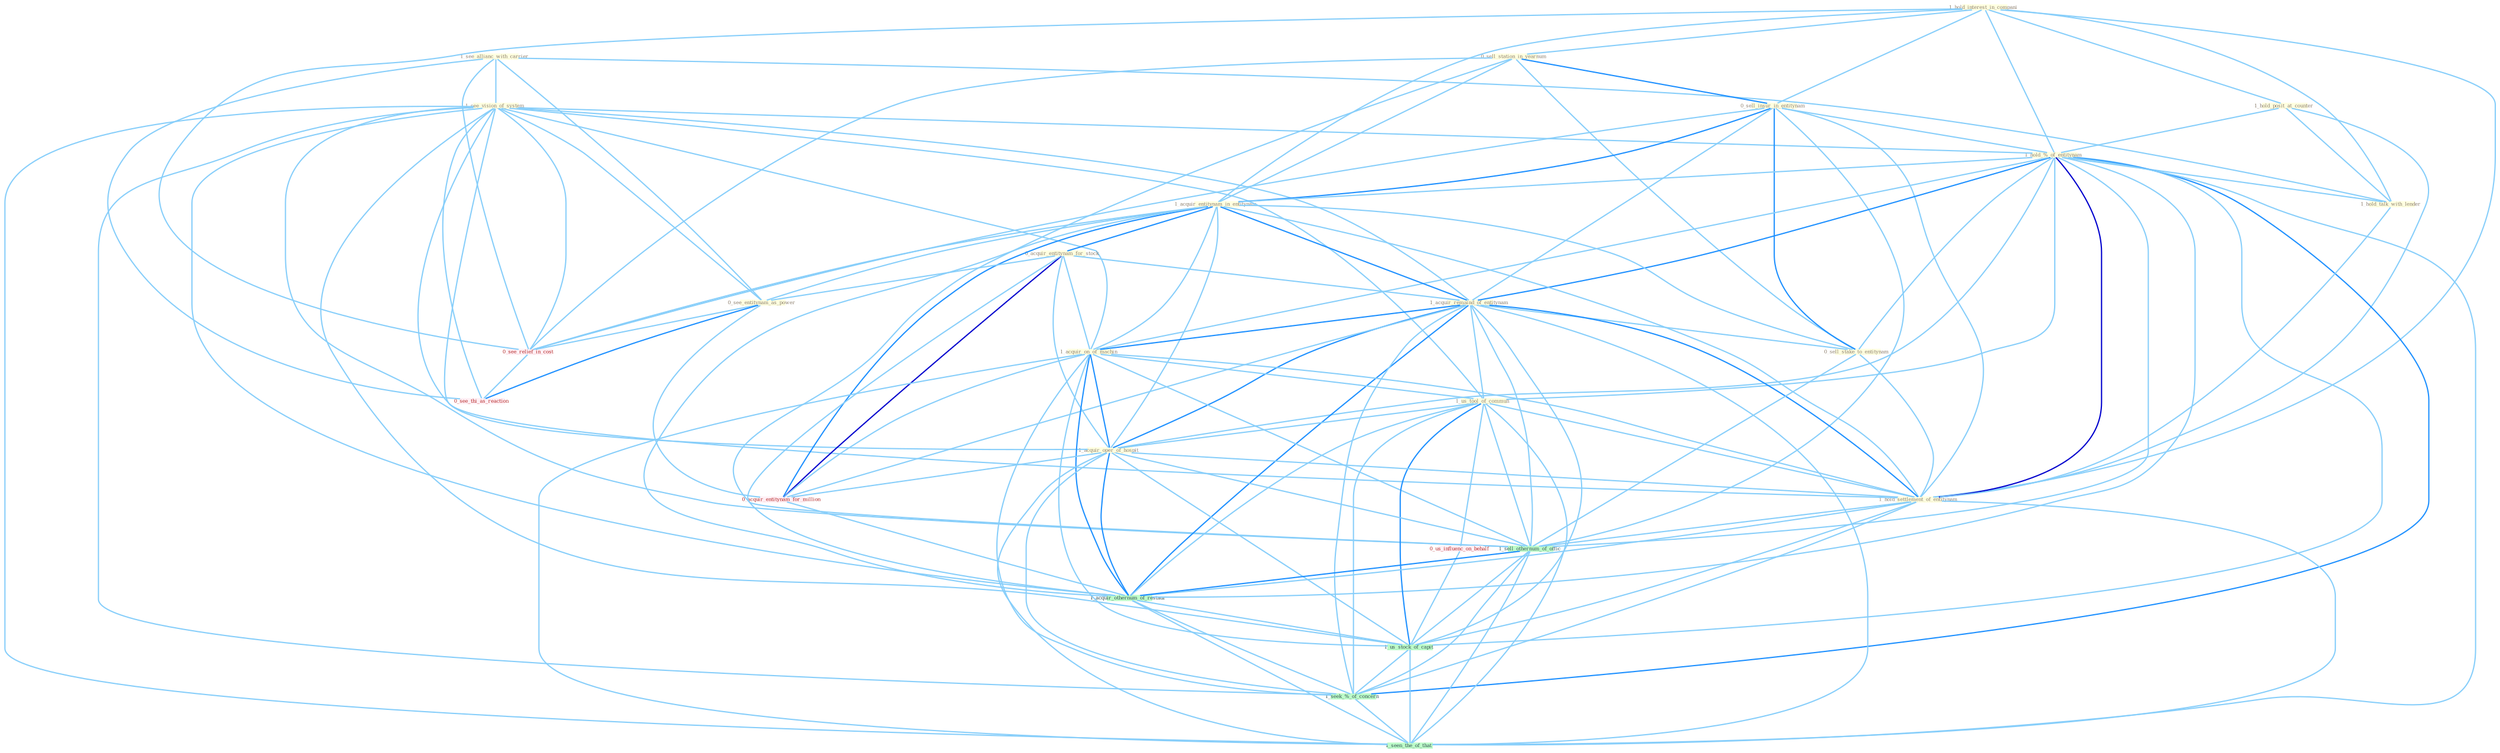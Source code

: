 Graph G{ 
    node
    [shape=polygon,style=filled,width=.5,height=.06,color="#BDFCC9",fixedsize=true,fontsize=4,
    fontcolor="#2f4f4f"];
    {node
    [color="#ffffe0", fontcolor="#8b7d6b"] "1_see_allianc_with_carrier " "1_hold_interest_in_compani " "0_sell_station_in_yearnum " "1_hold_posit_at_counter " "1_see_vision_of_system " "0_sell_insur_in_entitynam " "1_hold_%_of_entitynam " "1_acquir_entitynam_in_entitynam " "0_acquir_entitynam_for_stock " "1_acquir_remaind_of_entitynam " "1_acquir_on_of_machin " "1_us_tool_of_commun " "0_see_entitynam_as_power " "1_hold_talk_with_lender " "1_acquir_oper_of_hospit " "0_sell_stake_to_entitynam " "1_hold_settlement_of_entitynam "}
{node [color="#fff0f5", fontcolor="#b22222"] "0_acquir_entitynam_for_million " "0_us_influenc_on_behalf " "0_see_relief_in_cost " "0_see_thi_as_reaction "}
edge [color="#B0E2FF"];

	"1_see_allianc_with_carrier " -- "1_see_vision_of_system " [w="1", color="#87cefa" ];
	"1_see_allianc_with_carrier " -- "0_see_entitynam_as_power " [w="1", color="#87cefa" ];
	"1_see_allianc_with_carrier " -- "1_hold_talk_with_lender " [w="1", color="#87cefa" ];
	"1_see_allianc_with_carrier " -- "0_see_relief_in_cost " [w="1", color="#87cefa" ];
	"1_see_allianc_with_carrier " -- "0_see_thi_as_reaction " [w="1", color="#87cefa" ];
	"1_hold_interest_in_compani " -- "0_sell_station_in_yearnum " [w="1", color="#87cefa" ];
	"1_hold_interest_in_compani " -- "1_hold_posit_at_counter " [w="1", color="#87cefa" ];
	"1_hold_interest_in_compani " -- "0_sell_insur_in_entitynam " [w="1", color="#87cefa" ];
	"1_hold_interest_in_compani " -- "1_hold_%_of_entitynam " [w="1", color="#87cefa" ];
	"1_hold_interest_in_compani " -- "1_acquir_entitynam_in_entitynam " [w="1", color="#87cefa" ];
	"1_hold_interest_in_compani " -- "1_hold_talk_with_lender " [w="1", color="#87cefa" ];
	"1_hold_interest_in_compani " -- "1_hold_settlement_of_entitynam " [w="1", color="#87cefa" ];
	"1_hold_interest_in_compani " -- "0_see_relief_in_cost " [w="1", color="#87cefa" ];
	"0_sell_station_in_yearnum " -- "0_sell_insur_in_entitynam " [w="2", color="#1e90ff" , len=0.8];
	"0_sell_station_in_yearnum " -- "1_acquir_entitynam_in_entitynam " [w="1", color="#87cefa" ];
	"0_sell_station_in_yearnum " -- "0_sell_stake_to_entitynam " [w="1", color="#87cefa" ];
	"0_sell_station_in_yearnum " -- "1_sell_othernum_of_offic " [w="1", color="#87cefa" ];
	"0_sell_station_in_yearnum " -- "0_see_relief_in_cost " [w="1", color="#87cefa" ];
	"1_hold_posit_at_counter " -- "1_hold_%_of_entitynam " [w="1", color="#87cefa" ];
	"1_hold_posit_at_counter " -- "1_hold_talk_with_lender " [w="1", color="#87cefa" ];
	"1_hold_posit_at_counter " -- "1_hold_settlement_of_entitynam " [w="1", color="#87cefa" ];
	"1_see_vision_of_system " -- "1_hold_%_of_entitynam " [w="1", color="#87cefa" ];
	"1_see_vision_of_system " -- "1_acquir_remaind_of_entitynam " [w="1", color="#87cefa" ];
	"1_see_vision_of_system " -- "1_acquir_on_of_machin " [w="1", color="#87cefa" ];
	"1_see_vision_of_system " -- "1_us_tool_of_commun " [w="1", color="#87cefa" ];
	"1_see_vision_of_system " -- "0_see_entitynam_as_power " [w="1", color="#87cefa" ];
	"1_see_vision_of_system " -- "1_acquir_oper_of_hospit " [w="1", color="#87cefa" ];
	"1_see_vision_of_system " -- "1_hold_settlement_of_entitynam " [w="1", color="#87cefa" ];
	"1_see_vision_of_system " -- "1_sell_othernum_of_offic " [w="1", color="#87cefa" ];
	"1_see_vision_of_system " -- "0_see_relief_in_cost " [w="1", color="#87cefa" ];
	"1_see_vision_of_system " -- "0_see_thi_as_reaction " [w="1", color="#87cefa" ];
	"1_see_vision_of_system " -- "1_acquir_othernum_of_restaur " [w="1", color="#87cefa" ];
	"1_see_vision_of_system " -- "1_us_stock_of_capit " [w="1", color="#87cefa" ];
	"1_see_vision_of_system " -- "1_seek_%_of_concern " [w="1", color="#87cefa" ];
	"1_see_vision_of_system " -- "1_seen_the_of_that " [w="1", color="#87cefa" ];
	"0_sell_insur_in_entitynam " -- "1_hold_%_of_entitynam " [w="1", color="#87cefa" ];
	"0_sell_insur_in_entitynam " -- "1_acquir_entitynam_in_entitynam " [w="2", color="#1e90ff" , len=0.8];
	"0_sell_insur_in_entitynam " -- "1_acquir_remaind_of_entitynam " [w="1", color="#87cefa" ];
	"0_sell_insur_in_entitynam " -- "0_sell_stake_to_entitynam " [w="2", color="#1e90ff" , len=0.8];
	"0_sell_insur_in_entitynam " -- "1_hold_settlement_of_entitynam " [w="1", color="#87cefa" ];
	"0_sell_insur_in_entitynam " -- "1_sell_othernum_of_offic " [w="1", color="#87cefa" ];
	"0_sell_insur_in_entitynam " -- "0_see_relief_in_cost " [w="1", color="#87cefa" ];
	"1_hold_%_of_entitynam " -- "1_acquir_entitynam_in_entitynam " [w="1", color="#87cefa" ];
	"1_hold_%_of_entitynam " -- "1_acquir_remaind_of_entitynam " [w="2", color="#1e90ff" , len=0.8];
	"1_hold_%_of_entitynam " -- "1_acquir_on_of_machin " [w="1", color="#87cefa" ];
	"1_hold_%_of_entitynam " -- "1_us_tool_of_commun " [w="1", color="#87cefa" ];
	"1_hold_%_of_entitynam " -- "1_hold_talk_with_lender " [w="1", color="#87cefa" ];
	"1_hold_%_of_entitynam " -- "1_acquir_oper_of_hospit " [w="1", color="#87cefa" ];
	"1_hold_%_of_entitynam " -- "0_sell_stake_to_entitynam " [w="1", color="#87cefa" ];
	"1_hold_%_of_entitynam " -- "1_hold_settlement_of_entitynam " [w="3", color="#0000cd" , len=0.6];
	"1_hold_%_of_entitynam " -- "1_sell_othernum_of_offic " [w="1", color="#87cefa" ];
	"1_hold_%_of_entitynam " -- "1_acquir_othernum_of_restaur " [w="1", color="#87cefa" ];
	"1_hold_%_of_entitynam " -- "1_us_stock_of_capit " [w="1", color="#87cefa" ];
	"1_hold_%_of_entitynam " -- "1_seek_%_of_concern " [w="2", color="#1e90ff" , len=0.8];
	"1_hold_%_of_entitynam " -- "1_seen_the_of_that " [w="1", color="#87cefa" ];
	"1_acquir_entitynam_in_entitynam " -- "0_acquir_entitynam_for_stock " [w="2", color="#1e90ff" , len=0.8];
	"1_acquir_entitynam_in_entitynam " -- "1_acquir_remaind_of_entitynam " [w="2", color="#1e90ff" , len=0.8];
	"1_acquir_entitynam_in_entitynam " -- "1_acquir_on_of_machin " [w="1", color="#87cefa" ];
	"1_acquir_entitynam_in_entitynam " -- "0_see_entitynam_as_power " [w="1", color="#87cefa" ];
	"1_acquir_entitynam_in_entitynam " -- "1_acquir_oper_of_hospit " [w="1", color="#87cefa" ];
	"1_acquir_entitynam_in_entitynam " -- "0_sell_stake_to_entitynam " [w="1", color="#87cefa" ];
	"1_acquir_entitynam_in_entitynam " -- "1_hold_settlement_of_entitynam " [w="1", color="#87cefa" ];
	"1_acquir_entitynam_in_entitynam " -- "0_acquir_entitynam_for_million " [w="2", color="#1e90ff" , len=0.8];
	"1_acquir_entitynam_in_entitynam " -- "0_see_relief_in_cost " [w="1", color="#87cefa" ];
	"1_acquir_entitynam_in_entitynam " -- "1_acquir_othernum_of_restaur " [w="1", color="#87cefa" ];
	"0_acquir_entitynam_for_stock " -- "1_acquir_remaind_of_entitynam " [w="1", color="#87cefa" ];
	"0_acquir_entitynam_for_stock " -- "1_acquir_on_of_machin " [w="1", color="#87cefa" ];
	"0_acquir_entitynam_for_stock " -- "0_see_entitynam_as_power " [w="1", color="#87cefa" ];
	"0_acquir_entitynam_for_stock " -- "1_acquir_oper_of_hospit " [w="1", color="#87cefa" ];
	"0_acquir_entitynam_for_stock " -- "0_acquir_entitynam_for_million " [w="3", color="#0000cd" , len=0.6];
	"0_acquir_entitynam_for_stock " -- "1_acquir_othernum_of_restaur " [w="1", color="#87cefa" ];
	"1_acquir_remaind_of_entitynam " -- "1_acquir_on_of_machin " [w="2", color="#1e90ff" , len=0.8];
	"1_acquir_remaind_of_entitynam " -- "1_us_tool_of_commun " [w="1", color="#87cefa" ];
	"1_acquir_remaind_of_entitynam " -- "1_acquir_oper_of_hospit " [w="2", color="#1e90ff" , len=0.8];
	"1_acquir_remaind_of_entitynam " -- "0_sell_stake_to_entitynam " [w="1", color="#87cefa" ];
	"1_acquir_remaind_of_entitynam " -- "1_hold_settlement_of_entitynam " [w="2", color="#1e90ff" , len=0.8];
	"1_acquir_remaind_of_entitynam " -- "0_acquir_entitynam_for_million " [w="1", color="#87cefa" ];
	"1_acquir_remaind_of_entitynam " -- "1_sell_othernum_of_offic " [w="1", color="#87cefa" ];
	"1_acquir_remaind_of_entitynam " -- "1_acquir_othernum_of_restaur " [w="2", color="#1e90ff" , len=0.8];
	"1_acquir_remaind_of_entitynam " -- "1_us_stock_of_capit " [w="1", color="#87cefa" ];
	"1_acquir_remaind_of_entitynam " -- "1_seek_%_of_concern " [w="1", color="#87cefa" ];
	"1_acquir_remaind_of_entitynam " -- "1_seen_the_of_that " [w="1", color="#87cefa" ];
	"1_acquir_on_of_machin " -- "1_us_tool_of_commun " [w="1", color="#87cefa" ];
	"1_acquir_on_of_machin " -- "1_acquir_oper_of_hospit " [w="2", color="#1e90ff" , len=0.8];
	"1_acquir_on_of_machin " -- "1_hold_settlement_of_entitynam " [w="1", color="#87cefa" ];
	"1_acquir_on_of_machin " -- "0_acquir_entitynam_for_million " [w="1", color="#87cefa" ];
	"1_acquir_on_of_machin " -- "1_sell_othernum_of_offic " [w="1", color="#87cefa" ];
	"1_acquir_on_of_machin " -- "1_acquir_othernum_of_restaur " [w="2", color="#1e90ff" , len=0.8];
	"1_acquir_on_of_machin " -- "1_us_stock_of_capit " [w="1", color="#87cefa" ];
	"1_acquir_on_of_machin " -- "1_seek_%_of_concern " [w="1", color="#87cefa" ];
	"1_acquir_on_of_machin " -- "1_seen_the_of_that " [w="1", color="#87cefa" ];
	"1_us_tool_of_commun " -- "1_acquir_oper_of_hospit " [w="1", color="#87cefa" ];
	"1_us_tool_of_commun " -- "1_hold_settlement_of_entitynam " [w="1", color="#87cefa" ];
	"1_us_tool_of_commun " -- "1_sell_othernum_of_offic " [w="1", color="#87cefa" ];
	"1_us_tool_of_commun " -- "0_us_influenc_on_behalf " [w="1", color="#87cefa" ];
	"1_us_tool_of_commun " -- "1_acquir_othernum_of_restaur " [w="1", color="#87cefa" ];
	"1_us_tool_of_commun " -- "1_us_stock_of_capit " [w="2", color="#1e90ff" , len=0.8];
	"1_us_tool_of_commun " -- "1_seek_%_of_concern " [w="1", color="#87cefa" ];
	"1_us_tool_of_commun " -- "1_seen_the_of_that " [w="1", color="#87cefa" ];
	"0_see_entitynam_as_power " -- "0_acquir_entitynam_for_million " [w="1", color="#87cefa" ];
	"0_see_entitynam_as_power " -- "0_see_relief_in_cost " [w="1", color="#87cefa" ];
	"0_see_entitynam_as_power " -- "0_see_thi_as_reaction " [w="2", color="#1e90ff" , len=0.8];
	"1_hold_talk_with_lender " -- "1_hold_settlement_of_entitynam " [w="1", color="#87cefa" ];
	"1_acquir_oper_of_hospit " -- "1_hold_settlement_of_entitynam " [w="1", color="#87cefa" ];
	"1_acquir_oper_of_hospit " -- "0_acquir_entitynam_for_million " [w="1", color="#87cefa" ];
	"1_acquir_oper_of_hospit " -- "1_sell_othernum_of_offic " [w="1", color="#87cefa" ];
	"1_acquir_oper_of_hospit " -- "1_acquir_othernum_of_restaur " [w="2", color="#1e90ff" , len=0.8];
	"1_acquir_oper_of_hospit " -- "1_us_stock_of_capit " [w="1", color="#87cefa" ];
	"1_acquir_oper_of_hospit " -- "1_seek_%_of_concern " [w="1", color="#87cefa" ];
	"1_acquir_oper_of_hospit " -- "1_seen_the_of_that " [w="1", color="#87cefa" ];
	"0_sell_stake_to_entitynam " -- "1_hold_settlement_of_entitynam " [w="1", color="#87cefa" ];
	"0_sell_stake_to_entitynam " -- "1_sell_othernum_of_offic " [w="1", color="#87cefa" ];
	"1_hold_settlement_of_entitynam " -- "1_sell_othernum_of_offic " [w="1", color="#87cefa" ];
	"1_hold_settlement_of_entitynam " -- "1_acquir_othernum_of_restaur " [w="1", color="#87cefa" ];
	"1_hold_settlement_of_entitynam " -- "1_us_stock_of_capit " [w="1", color="#87cefa" ];
	"1_hold_settlement_of_entitynam " -- "1_seek_%_of_concern " [w="1", color="#87cefa" ];
	"1_hold_settlement_of_entitynam " -- "1_seen_the_of_that " [w="1", color="#87cefa" ];
	"0_acquir_entitynam_for_million " -- "1_acquir_othernum_of_restaur " [w="1", color="#87cefa" ];
	"1_sell_othernum_of_offic " -- "1_acquir_othernum_of_restaur " [w="2", color="#1e90ff" , len=0.8];
	"1_sell_othernum_of_offic " -- "1_us_stock_of_capit " [w="1", color="#87cefa" ];
	"1_sell_othernum_of_offic " -- "1_seek_%_of_concern " [w="1", color="#87cefa" ];
	"1_sell_othernum_of_offic " -- "1_seen_the_of_that " [w="1", color="#87cefa" ];
	"0_us_influenc_on_behalf " -- "1_us_stock_of_capit " [w="1", color="#87cefa" ];
	"0_see_relief_in_cost " -- "0_see_thi_as_reaction " [w="1", color="#87cefa" ];
	"1_acquir_othernum_of_restaur " -- "1_us_stock_of_capit " [w="1", color="#87cefa" ];
	"1_acquir_othernum_of_restaur " -- "1_seek_%_of_concern " [w="1", color="#87cefa" ];
	"1_acquir_othernum_of_restaur " -- "1_seen_the_of_that " [w="1", color="#87cefa" ];
	"1_us_stock_of_capit " -- "1_seek_%_of_concern " [w="1", color="#87cefa" ];
	"1_us_stock_of_capit " -- "1_seen_the_of_that " [w="1", color="#87cefa" ];
	"1_seek_%_of_concern " -- "1_seen_the_of_that " [w="1", color="#87cefa" ];
}